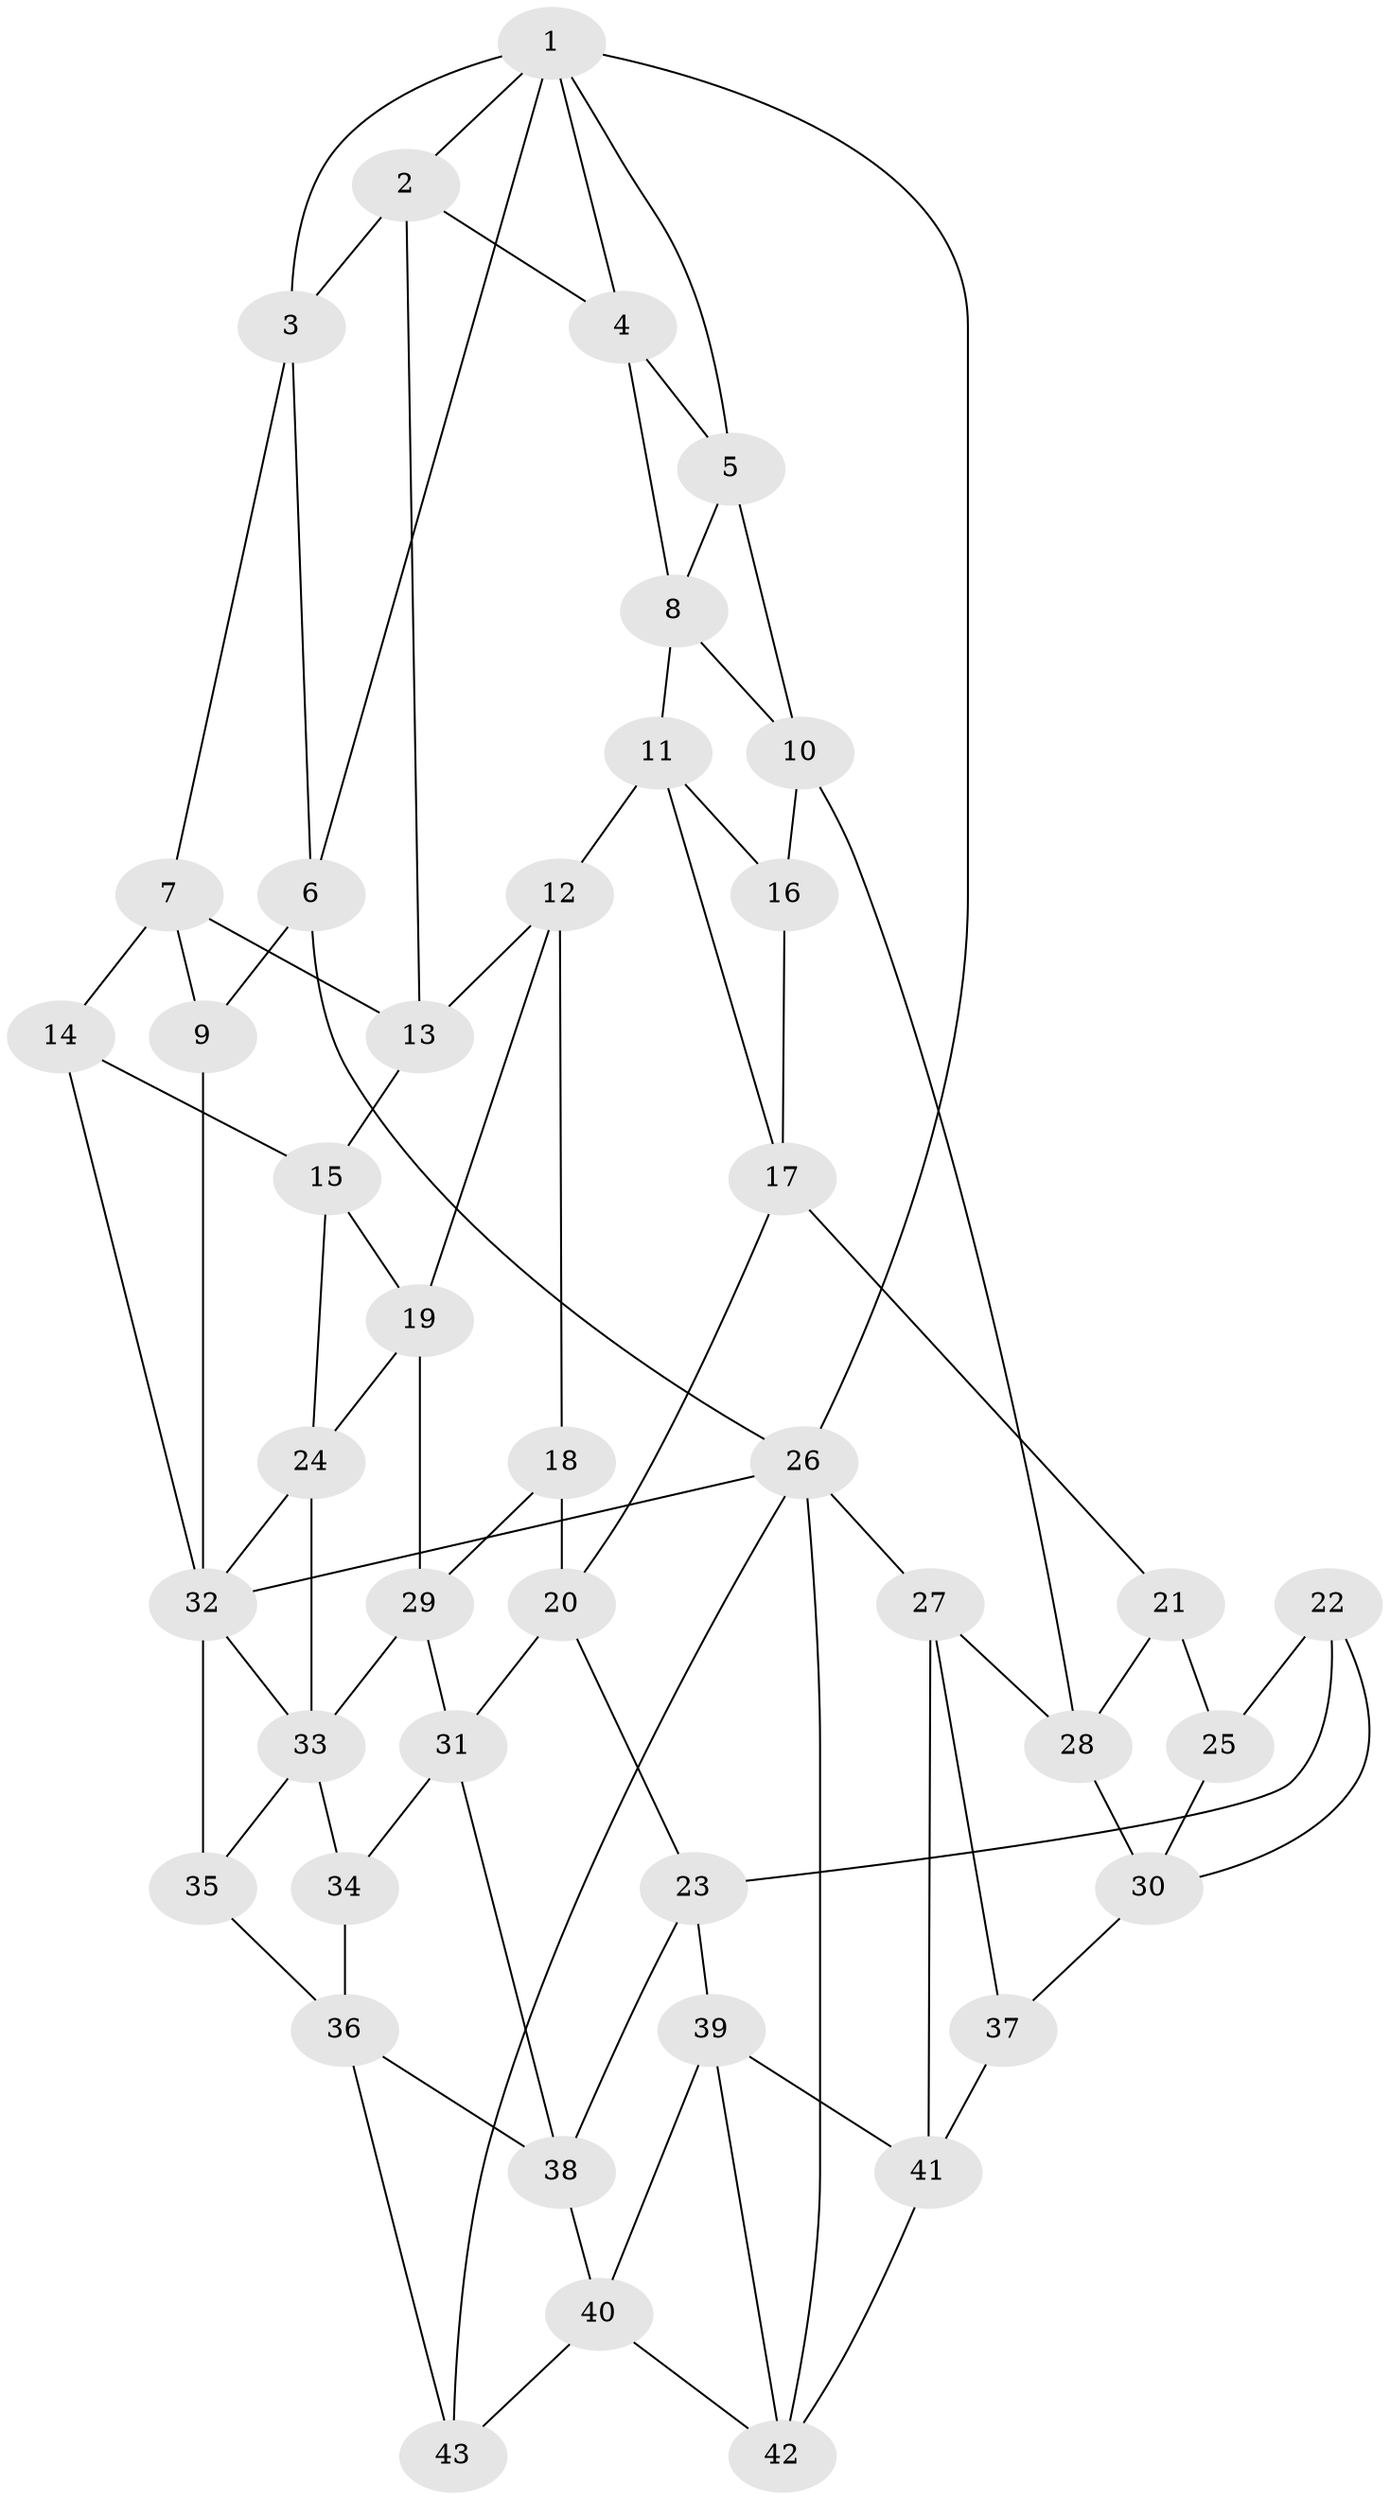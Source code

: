 // original degree distribution, {3: 0.023529411764705882, 4: 0.23529411764705882, 5: 0.5411764705882353, 6: 0.2}
// Generated by graph-tools (version 1.1) at 2025/27/03/09/25 03:27:09]
// undirected, 43 vertices, 84 edges
graph export_dot {
graph [start="1"]
  node [color=gray90,style=filled];
  1;
  2;
  3;
  4;
  5;
  6;
  7;
  8;
  9;
  10;
  11;
  12;
  13;
  14;
  15;
  16;
  17;
  18;
  19;
  20;
  21;
  22;
  23;
  24;
  25;
  26;
  27;
  28;
  29;
  30;
  31;
  32;
  33;
  34;
  35;
  36;
  37;
  38;
  39;
  40;
  41;
  42;
  43;
  1 -- 2 [weight=1.0];
  1 -- 3 [weight=1.0];
  1 -- 4 [weight=1.0];
  1 -- 5 [weight=1.0];
  1 -- 6 [weight=1.0];
  1 -- 26 [weight=1.0];
  2 -- 3 [weight=1.0];
  2 -- 4 [weight=1.0];
  2 -- 13 [weight=1.0];
  3 -- 6 [weight=1.0];
  3 -- 7 [weight=1.0];
  4 -- 5 [weight=1.0];
  4 -- 8 [weight=1.0];
  5 -- 8 [weight=1.0];
  5 -- 10 [weight=1.0];
  6 -- 9 [weight=2.0];
  6 -- 26 [weight=1.0];
  7 -- 9 [weight=1.0];
  7 -- 13 [weight=1.0];
  7 -- 14 [weight=1.0];
  8 -- 10 [weight=1.0];
  8 -- 11 [weight=1.0];
  9 -- 32 [weight=1.0];
  10 -- 16 [weight=1.0];
  10 -- 28 [weight=1.0];
  11 -- 12 [weight=1.0];
  11 -- 16 [weight=1.0];
  11 -- 17 [weight=1.0];
  12 -- 13 [weight=1.0];
  12 -- 18 [weight=1.0];
  12 -- 19 [weight=1.0];
  13 -- 15 [weight=1.0];
  14 -- 15 [weight=1.0];
  14 -- 32 [weight=1.0];
  15 -- 19 [weight=1.0];
  15 -- 24 [weight=1.0];
  16 -- 17 [weight=1.0];
  17 -- 20 [weight=1.0];
  17 -- 21 [weight=1.0];
  18 -- 20 [weight=1.0];
  18 -- 29 [weight=1.0];
  19 -- 24 [weight=1.0];
  19 -- 29 [weight=1.0];
  20 -- 23 [weight=1.0];
  20 -- 31 [weight=1.0];
  21 -- 25 [weight=2.0];
  21 -- 28 [weight=1.0];
  22 -- 23 [weight=1.0];
  22 -- 25 [weight=1.0];
  22 -- 30 [weight=1.0];
  23 -- 38 [weight=1.0];
  23 -- 39 [weight=1.0];
  24 -- 32 [weight=1.0];
  24 -- 33 [weight=1.0];
  25 -- 30 [weight=1.0];
  26 -- 27 [weight=1.0];
  26 -- 32 [weight=1.0];
  26 -- 42 [weight=1.0];
  26 -- 43 [weight=1.0];
  27 -- 28 [weight=1.0];
  27 -- 37 [weight=1.0];
  27 -- 41 [weight=1.0];
  28 -- 30 [weight=1.0];
  29 -- 31 [weight=1.0];
  29 -- 33 [weight=1.0];
  30 -- 37 [weight=1.0];
  31 -- 34 [weight=1.0];
  31 -- 38 [weight=1.0];
  32 -- 33 [weight=1.0];
  32 -- 35 [weight=1.0];
  33 -- 34 [weight=1.0];
  33 -- 35 [weight=2.0];
  34 -- 36 [weight=1.0];
  35 -- 36 [weight=1.0];
  36 -- 38 [weight=1.0];
  36 -- 43 [weight=1.0];
  37 -- 41 [weight=1.0];
  38 -- 40 [weight=1.0];
  39 -- 40 [weight=1.0];
  39 -- 41 [weight=1.0];
  39 -- 42 [weight=1.0];
  40 -- 42 [weight=1.0];
  40 -- 43 [weight=1.0];
  41 -- 42 [weight=1.0];
}
